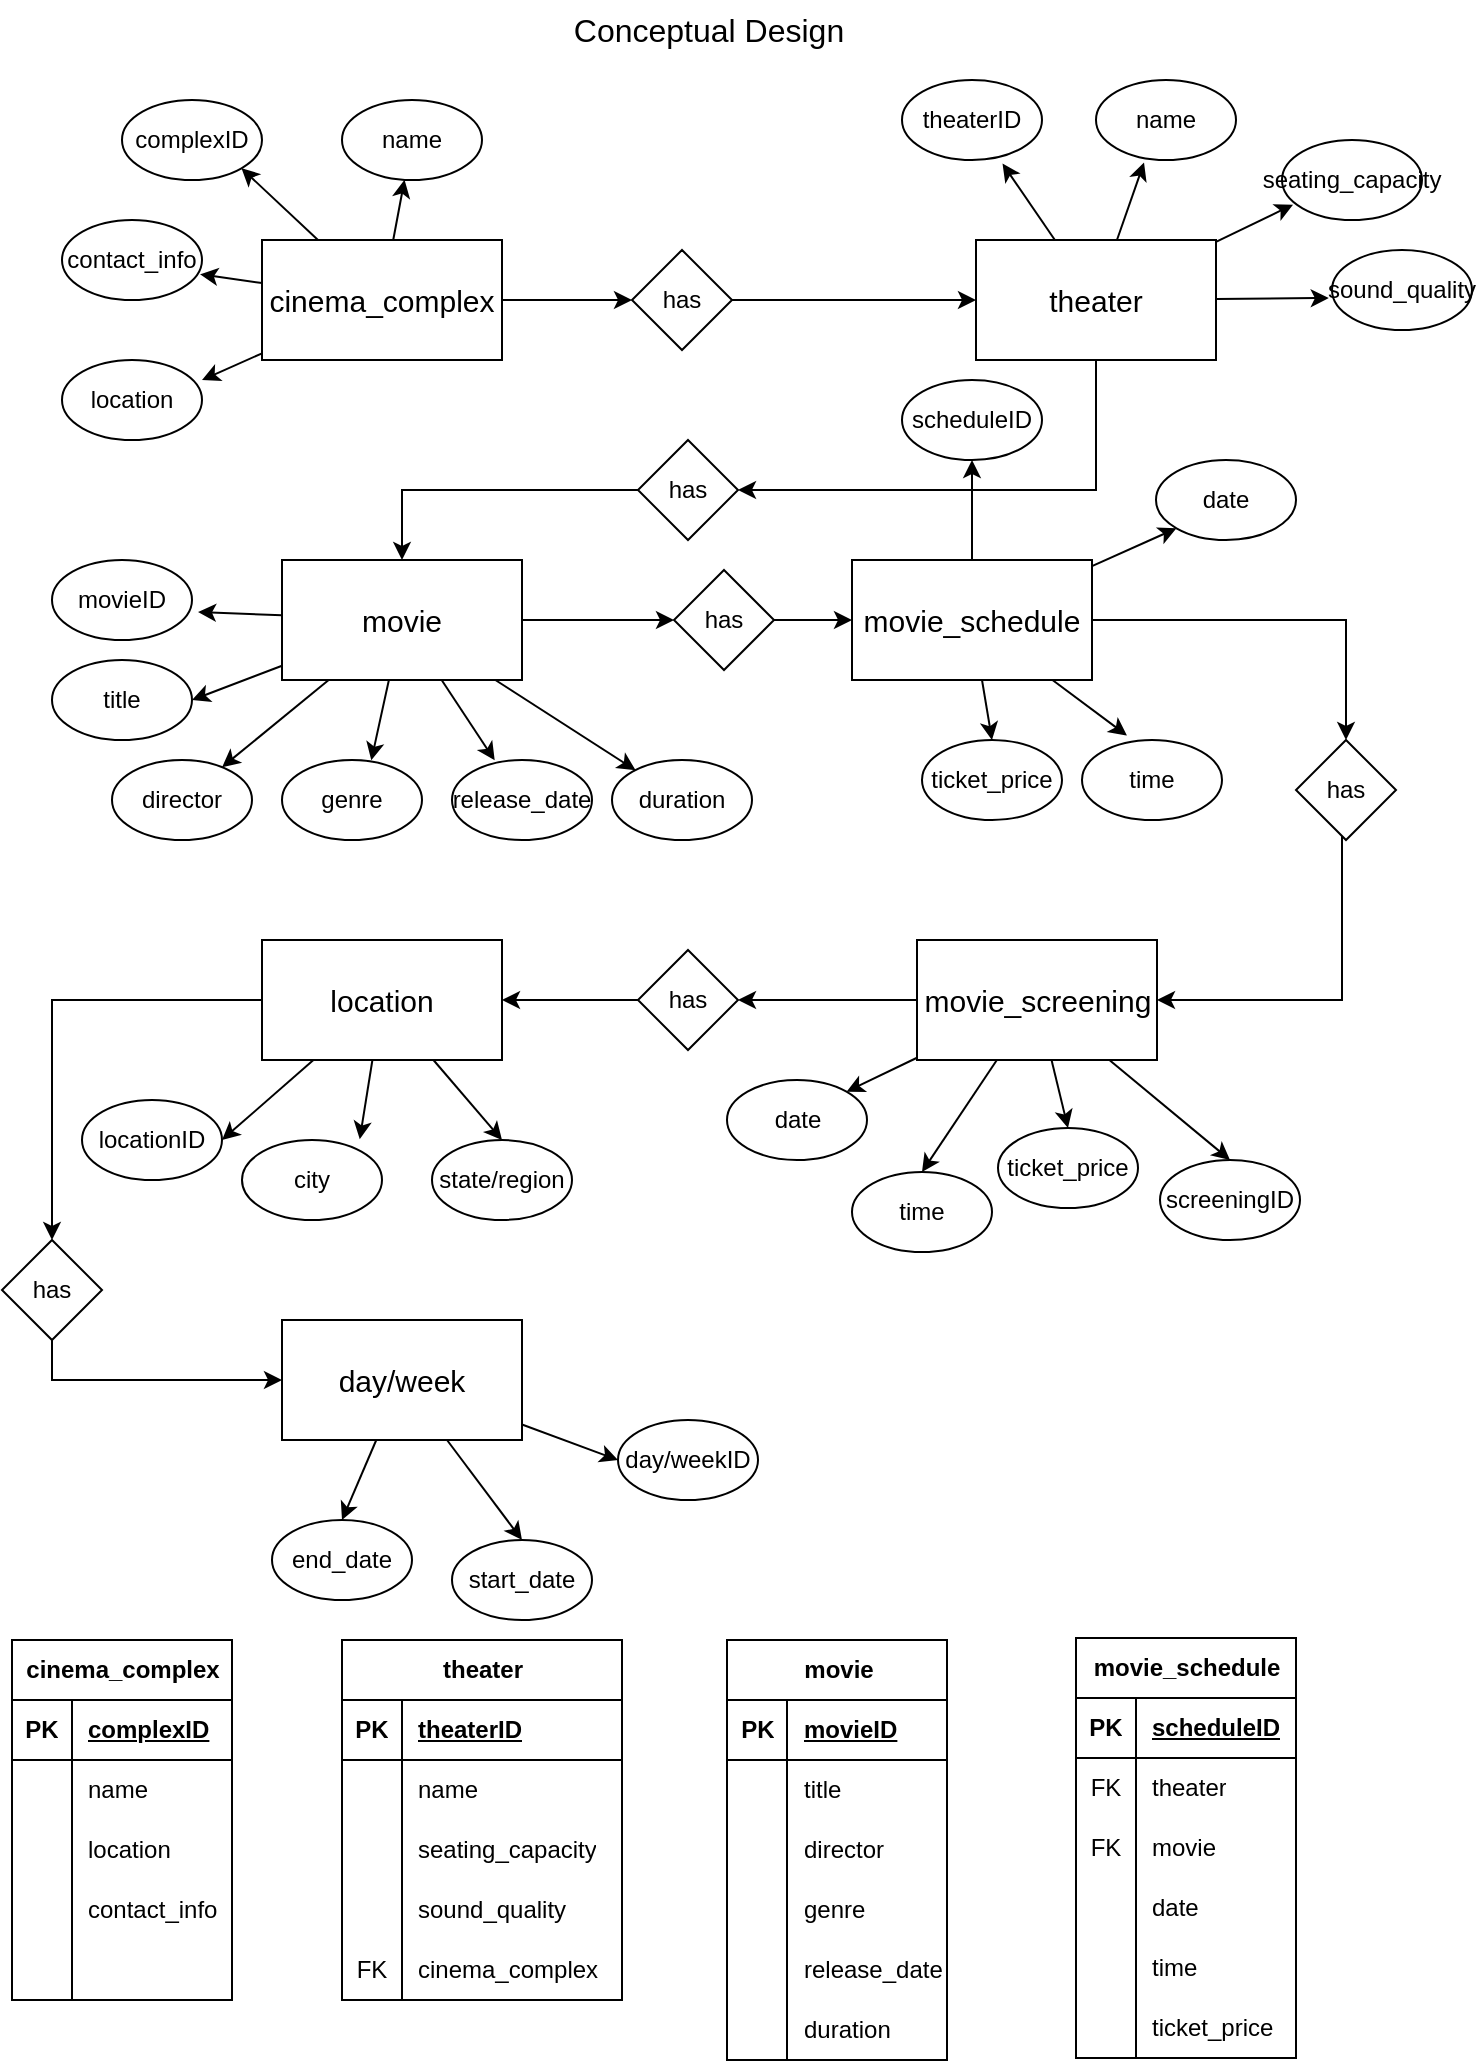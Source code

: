 <mxfile version="22.1.0" type="github">
  <diagram name="Page-1" id="yTEPhxUzbwehHL7zvYJ2">
    <mxGraphModel dx="758" dy="390" grid="1" gridSize="10" guides="1" tooltips="1" connect="1" arrows="1" fold="1" page="1" pageScale="1" pageWidth="850" pageHeight="1100" math="0" shadow="0">
      <root>
        <mxCell id="0" />
        <mxCell id="1" parent="0" />
        <mxCell id="VUJnKEyLZWHz7Zdwzk_A-1" value="Conceptual Design" style="text;html=1;strokeColor=none;fillColor=none;align=center;verticalAlign=middle;whiteSpace=wrap;rounded=0;fontSize=16;" vertex="1" parent="1">
          <mxGeometry x="331" y="70" width="145" height="30" as="geometry" />
        </mxCell>
        <mxCell id="VUJnKEyLZWHz7Zdwzk_A-36" style="rounded=0;orthogonalLoop=1;jettySize=auto;html=1;" edge="1" parent="1" source="VUJnKEyLZWHz7Zdwzk_A-2" target="VUJnKEyLZWHz7Zdwzk_A-7">
          <mxGeometry relative="1" as="geometry" />
        </mxCell>
        <mxCell id="VUJnKEyLZWHz7Zdwzk_A-37" style="rounded=0;orthogonalLoop=1;jettySize=auto;html=1;entryX=1;entryY=1;entryDx=0;entryDy=0;" edge="1" parent="1" source="VUJnKEyLZWHz7Zdwzk_A-2" target="VUJnKEyLZWHz7Zdwzk_A-4">
          <mxGeometry relative="1" as="geometry" />
        </mxCell>
        <mxCell id="VUJnKEyLZWHz7Zdwzk_A-41" style="rounded=0;orthogonalLoop=1;jettySize=auto;html=1;entryX=0;entryY=0.5;entryDx=0;entryDy=0;" edge="1" parent="1" source="VUJnKEyLZWHz7Zdwzk_A-2" target="VUJnKEyLZWHz7Zdwzk_A-40">
          <mxGeometry relative="1" as="geometry" />
        </mxCell>
        <mxCell id="VUJnKEyLZWHz7Zdwzk_A-2" value="&lt;font style=&quot;font-size: 15px;&quot;&gt;cinema_complex&lt;/font&gt;" style="rounded=0;whiteSpace=wrap;html=1;" vertex="1" parent="1">
          <mxGeometry x="180" y="190" width="120" height="60" as="geometry" />
        </mxCell>
        <mxCell id="VUJnKEyLZWHz7Zdwzk_A-51" style="edgeStyle=orthogonalEdgeStyle;rounded=0;orthogonalLoop=1;jettySize=auto;html=1;exitX=0.5;exitY=1;exitDx=0;exitDy=0;entryX=1;entryY=0.5;entryDx=0;entryDy=0;" edge="1" parent="1" source="VUJnKEyLZWHz7Zdwzk_A-3" target="VUJnKEyLZWHz7Zdwzk_A-49">
          <mxGeometry relative="1" as="geometry" />
        </mxCell>
        <mxCell id="VUJnKEyLZWHz7Zdwzk_A-3" value="&lt;span style=&quot;font-size: 15px;&quot;&gt;theater&lt;/span&gt;" style="rounded=0;whiteSpace=wrap;html=1;" vertex="1" parent="1">
          <mxGeometry x="537" y="190" width="120" height="60" as="geometry" />
        </mxCell>
        <mxCell id="VUJnKEyLZWHz7Zdwzk_A-4" value="complexID" style="ellipse;whiteSpace=wrap;html=1;" vertex="1" parent="1">
          <mxGeometry x="110" y="120" width="70" height="40" as="geometry" />
        </mxCell>
        <mxCell id="VUJnKEyLZWHz7Zdwzk_A-5" value="contact_info" style="ellipse;whiteSpace=wrap;html=1;" vertex="1" parent="1">
          <mxGeometry x="80" y="180" width="70" height="40" as="geometry" />
        </mxCell>
        <mxCell id="VUJnKEyLZWHz7Zdwzk_A-6" value="location" style="ellipse;whiteSpace=wrap;html=1;" vertex="1" parent="1">
          <mxGeometry x="80" y="250" width="70" height="40" as="geometry" />
        </mxCell>
        <mxCell id="VUJnKEyLZWHz7Zdwzk_A-7" value="name" style="ellipse;whiteSpace=wrap;html=1;" vertex="1" parent="1">
          <mxGeometry x="220" y="120" width="70" height="40" as="geometry" />
        </mxCell>
        <mxCell id="VUJnKEyLZWHz7Zdwzk_A-8" value="theaterID" style="ellipse;whiteSpace=wrap;html=1;" vertex="1" parent="1">
          <mxGeometry x="500" y="110" width="70" height="40" as="geometry" />
        </mxCell>
        <mxCell id="VUJnKEyLZWHz7Zdwzk_A-9" value="name" style="ellipse;whiteSpace=wrap;html=1;" vertex="1" parent="1">
          <mxGeometry x="597" y="110" width="70" height="40" as="geometry" />
        </mxCell>
        <mxCell id="VUJnKEyLZWHz7Zdwzk_A-10" value="seating_capacity" style="ellipse;whiteSpace=wrap;html=1;" vertex="1" parent="1">
          <mxGeometry x="690" y="140" width="70" height="40" as="geometry" />
        </mxCell>
        <mxCell id="VUJnKEyLZWHz7Zdwzk_A-11" value="sound_quality" style="ellipse;whiteSpace=wrap;html=1;" vertex="1" parent="1">
          <mxGeometry x="715" y="195" width="70" height="40" as="geometry" />
        </mxCell>
        <mxCell id="VUJnKEyLZWHz7Zdwzk_A-54" style="rounded=0;orthogonalLoop=1;jettySize=auto;html=1;entryX=1;entryY=0.5;entryDx=0;entryDy=0;" edge="1" parent="1" source="VUJnKEyLZWHz7Zdwzk_A-12" target="VUJnKEyLZWHz7Zdwzk_A-14">
          <mxGeometry relative="1" as="geometry" />
        </mxCell>
        <mxCell id="VUJnKEyLZWHz7Zdwzk_A-55" style="rounded=0;orthogonalLoop=1;jettySize=auto;html=1;" edge="1" parent="1" source="VUJnKEyLZWHz7Zdwzk_A-12" target="VUJnKEyLZWHz7Zdwzk_A-15">
          <mxGeometry relative="1" as="geometry" />
        </mxCell>
        <mxCell id="VUJnKEyLZWHz7Zdwzk_A-58" style="rounded=0;orthogonalLoop=1;jettySize=auto;html=1;" edge="1" parent="1" source="VUJnKEyLZWHz7Zdwzk_A-12" target="VUJnKEyLZWHz7Zdwzk_A-18">
          <mxGeometry relative="1" as="geometry" />
        </mxCell>
        <mxCell id="VUJnKEyLZWHz7Zdwzk_A-60" style="rounded=0;orthogonalLoop=1;jettySize=auto;html=1;entryX=0;entryY=0.5;entryDx=0;entryDy=0;" edge="1" parent="1" source="VUJnKEyLZWHz7Zdwzk_A-12" target="VUJnKEyLZWHz7Zdwzk_A-59">
          <mxGeometry relative="1" as="geometry" />
        </mxCell>
        <mxCell id="VUJnKEyLZWHz7Zdwzk_A-12" value="&lt;span style=&quot;font-size: 15px;&quot;&gt;movie&lt;/span&gt;" style="rounded=0;whiteSpace=wrap;html=1;" vertex="1" parent="1">
          <mxGeometry x="190" y="350" width="120" height="60" as="geometry" />
        </mxCell>
        <mxCell id="VUJnKEyLZWHz7Zdwzk_A-13" value="movieID" style="ellipse;whiteSpace=wrap;html=1;" vertex="1" parent="1">
          <mxGeometry x="75" y="350" width="70" height="40" as="geometry" />
        </mxCell>
        <mxCell id="VUJnKEyLZWHz7Zdwzk_A-14" value="title" style="ellipse;whiteSpace=wrap;html=1;" vertex="1" parent="1">
          <mxGeometry x="75" y="400" width="70" height="40" as="geometry" />
        </mxCell>
        <mxCell id="VUJnKEyLZWHz7Zdwzk_A-15" value="director" style="ellipse;whiteSpace=wrap;html=1;" vertex="1" parent="1">
          <mxGeometry x="105" y="450" width="70" height="40" as="geometry" />
        </mxCell>
        <mxCell id="VUJnKEyLZWHz7Zdwzk_A-16" value="genre" style="ellipse;whiteSpace=wrap;html=1;" vertex="1" parent="1">
          <mxGeometry x="190" y="450" width="70" height="40" as="geometry" />
        </mxCell>
        <mxCell id="VUJnKEyLZWHz7Zdwzk_A-17" value="release_date" style="ellipse;whiteSpace=wrap;html=1;" vertex="1" parent="1">
          <mxGeometry x="275" y="450" width="70" height="40" as="geometry" />
        </mxCell>
        <mxCell id="VUJnKEyLZWHz7Zdwzk_A-18" value="duration" style="ellipse;whiteSpace=wrap;html=1;" vertex="1" parent="1">
          <mxGeometry x="355" y="450" width="70" height="40" as="geometry" />
        </mxCell>
        <mxCell id="VUJnKEyLZWHz7Zdwzk_A-65" style="rounded=0;orthogonalLoop=1;jettySize=auto;html=1;entryX=0.5;entryY=0;entryDx=0;entryDy=0;" edge="1" parent="1" source="VUJnKEyLZWHz7Zdwzk_A-19" target="VUJnKEyLZWHz7Zdwzk_A-24">
          <mxGeometry relative="1" as="geometry" />
        </mxCell>
        <mxCell id="VUJnKEyLZWHz7Zdwzk_A-67" style="rounded=0;orthogonalLoop=1;jettySize=auto;html=1;entryX=0;entryY=1;entryDx=0;entryDy=0;" edge="1" parent="1" source="VUJnKEyLZWHz7Zdwzk_A-19" target="VUJnKEyLZWHz7Zdwzk_A-21">
          <mxGeometry relative="1" as="geometry" />
        </mxCell>
        <mxCell id="VUJnKEyLZWHz7Zdwzk_A-69" style="edgeStyle=orthogonalEdgeStyle;rounded=0;orthogonalLoop=1;jettySize=auto;html=1;entryX=0.5;entryY=0;entryDx=0;entryDy=0;" edge="1" parent="1" source="VUJnKEyLZWHz7Zdwzk_A-19" target="VUJnKEyLZWHz7Zdwzk_A-68">
          <mxGeometry relative="1" as="geometry" />
        </mxCell>
        <mxCell id="VUJnKEyLZWHz7Zdwzk_A-19" value="&lt;span style=&quot;font-size: 15px;&quot;&gt;movie_schedule&lt;/span&gt;" style="rounded=0;whiteSpace=wrap;html=1;" vertex="1" parent="1">
          <mxGeometry x="475" y="350" width="120" height="60" as="geometry" />
        </mxCell>
        <mxCell id="VUJnKEyLZWHz7Zdwzk_A-20" value="scheduleID" style="ellipse;whiteSpace=wrap;html=1;" vertex="1" parent="1">
          <mxGeometry x="500" y="260" width="70" height="40" as="geometry" />
        </mxCell>
        <mxCell id="VUJnKEyLZWHz7Zdwzk_A-21" value="date" style="ellipse;whiteSpace=wrap;html=1;" vertex="1" parent="1">
          <mxGeometry x="627" y="300" width="70" height="40" as="geometry" />
        </mxCell>
        <mxCell id="VUJnKEyLZWHz7Zdwzk_A-24" value="ticket_price" style="ellipse;whiteSpace=wrap;html=1;" vertex="1" parent="1">
          <mxGeometry x="510" y="440" width="70" height="40" as="geometry" />
        </mxCell>
        <mxCell id="VUJnKEyLZWHz7Zdwzk_A-25" value="time" style="ellipse;whiteSpace=wrap;html=1;" vertex="1" parent="1">
          <mxGeometry x="590" y="440" width="70" height="40" as="geometry" />
        </mxCell>
        <mxCell id="VUJnKEyLZWHz7Zdwzk_A-79" style="rounded=0;orthogonalLoop=1;jettySize=auto;html=1;entryX=1;entryY=0.5;entryDx=0;entryDy=0;" edge="1" parent="1" source="VUJnKEyLZWHz7Zdwzk_A-26" target="VUJnKEyLZWHz7Zdwzk_A-27">
          <mxGeometry relative="1" as="geometry" />
        </mxCell>
        <mxCell id="VUJnKEyLZWHz7Zdwzk_A-81" style="rounded=0;orthogonalLoop=1;jettySize=auto;html=1;entryX=0.5;entryY=0;entryDx=0;entryDy=0;" edge="1" parent="1" source="VUJnKEyLZWHz7Zdwzk_A-26" target="VUJnKEyLZWHz7Zdwzk_A-29">
          <mxGeometry relative="1" as="geometry" />
        </mxCell>
        <mxCell id="VUJnKEyLZWHz7Zdwzk_A-84" style="edgeStyle=orthogonalEdgeStyle;rounded=0;orthogonalLoop=1;jettySize=auto;html=1;entryX=0.5;entryY=0;entryDx=0;entryDy=0;" edge="1" parent="1" source="VUJnKEyLZWHz7Zdwzk_A-26" target="VUJnKEyLZWHz7Zdwzk_A-83">
          <mxGeometry relative="1" as="geometry" />
        </mxCell>
        <mxCell id="VUJnKEyLZWHz7Zdwzk_A-26" value="&lt;span style=&quot;font-size: 15px;&quot;&gt;location&lt;/span&gt;" style="rounded=0;whiteSpace=wrap;html=1;" vertex="1" parent="1">
          <mxGeometry x="180" y="540" width="120" height="60" as="geometry" />
        </mxCell>
        <mxCell id="VUJnKEyLZWHz7Zdwzk_A-27" value="locationID" style="ellipse;whiteSpace=wrap;html=1;" vertex="1" parent="1">
          <mxGeometry x="90" y="620" width="70" height="40" as="geometry" />
        </mxCell>
        <mxCell id="VUJnKEyLZWHz7Zdwzk_A-28" value="city" style="ellipse;whiteSpace=wrap;html=1;" vertex="1" parent="1">
          <mxGeometry x="170" y="640" width="70" height="40" as="geometry" />
        </mxCell>
        <mxCell id="VUJnKEyLZWHz7Zdwzk_A-29" value="state/region" style="ellipse;whiteSpace=wrap;html=1;" vertex="1" parent="1">
          <mxGeometry x="265" y="640" width="70" height="40" as="geometry" />
        </mxCell>
        <mxCell id="VUJnKEyLZWHz7Zdwzk_A-72" style="rounded=0;orthogonalLoop=1;jettySize=auto;html=1;entryX=0.5;entryY=0;entryDx=0;entryDy=0;" edge="1" parent="1" source="VUJnKEyLZWHz7Zdwzk_A-31" target="VUJnKEyLZWHz7Zdwzk_A-32">
          <mxGeometry relative="1" as="geometry" />
        </mxCell>
        <mxCell id="VUJnKEyLZWHz7Zdwzk_A-73" style="rounded=0;orthogonalLoop=1;jettySize=auto;html=1;entryX=0.5;entryY=0;entryDx=0;entryDy=0;" edge="1" parent="1" source="VUJnKEyLZWHz7Zdwzk_A-31" target="VUJnKEyLZWHz7Zdwzk_A-35">
          <mxGeometry relative="1" as="geometry" />
        </mxCell>
        <mxCell id="VUJnKEyLZWHz7Zdwzk_A-74" style="rounded=0;orthogonalLoop=1;jettySize=auto;html=1;entryX=0.5;entryY=0;entryDx=0;entryDy=0;" edge="1" parent="1" source="VUJnKEyLZWHz7Zdwzk_A-31" target="VUJnKEyLZWHz7Zdwzk_A-34">
          <mxGeometry relative="1" as="geometry" />
        </mxCell>
        <mxCell id="VUJnKEyLZWHz7Zdwzk_A-75" style="rounded=0;orthogonalLoop=1;jettySize=auto;html=1;entryX=1;entryY=0;entryDx=0;entryDy=0;" edge="1" parent="1" source="VUJnKEyLZWHz7Zdwzk_A-31" target="VUJnKEyLZWHz7Zdwzk_A-33">
          <mxGeometry relative="1" as="geometry" />
        </mxCell>
        <mxCell id="VUJnKEyLZWHz7Zdwzk_A-77" style="edgeStyle=orthogonalEdgeStyle;rounded=0;orthogonalLoop=1;jettySize=auto;html=1;entryX=1;entryY=0.5;entryDx=0;entryDy=0;" edge="1" parent="1" source="VUJnKEyLZWHz7Zdwzk_A-31" target="VUJnKEyLZWHz7Zdwzk_A-76">
          <mxGeometry relative="1" as="geometry" />
        </mxCell>
        <mxCell id="VUJnKEyLZWHz7Zdwzk_A-31" value="&lt;span style=&quot;font-size: 15px;&quot;&gt;movie_screening&lt;/span&gt;" style="rounded=0;whiteSpace=wrap;html=1;" vertex="1" parent="1">
          <mxGeometry x="507.5" y="540" width="120" height="60" as="geometry" />
        </mxCell>
        <mxCell id="VUJnKEyLZWHz7Zdwzk_A-32" value="screeningID" style="ellipse;whiteSpace=wrap;html=1;" vertex="1" parent="1">
          <mxGeometry x="629" y="650" width="70" height="40" as="geometry" />
        </mxCell>
        <mxCell id="VUJnKEyLZWHz7Zdwzk_A-33" value="date" style="ellipse;whiteSpace=wrap;html=1;" vertex="1" parent="1">
          <mxGeometry x="412.5" y="610" width="70" height="40" as="geometry" />
        </mxCell>
        <mxCell id="VUJnKEyLZWHz7Zdwzk_A-34" value="time" style="ellipse;whiteSpace=wrap;html=1;" vertex="1" parent="1">
          <mxGeometry x="475" y="656" width="70" height="40" as="geometry" />
        </mxCell>
        <mxCell id="VUJnKEyLZWHz7Zdwzk_A-35" value="ticket_price" style="ellipse;whiteSpace=wrap;html=1;" vertex="1" parent="1">
          <mxGeometry x="548" y="634" width="70" height="40" as="geometry" />
        </mxCell>
        <mxCell id="VUJnKEyLZWHz7Zdwzk_A-38" style="rounded=0;orthogonalLoop=1;jettySize=auto;html=1;entryX=0.986;entryY=0.679;entryDx=0;entryDy=0;entryPerimeter=0;" edge="1" parent="1" source="VUJnKEyLZWHz7Zdwzk_A-2" target="VUJnKEyLZWHz7Zdwzk_A-5">
          <mxGeometry relative="1" as="geometry" />
        </mxCell>
        <mxCell id="VUJnKEyLZWHz7Zdwzk_A-39" style="rounded=0;orthogonalLoop=1;jettySize=auto;html=1;entryX=1;entryY=0.25;entryDx=0;entryDy=0;entryPerimeter=0;" edge="1" parent="1" source="VUJnKEyLZWHz7Zdwzk_A-2">
          <mxGeometry relative="1" as="geometry">
            <mxPoint x="150" y="260" as="targetPoint" />
          </mxGeometry>
        </mxCell>
        <mxCell id="VUJnKEyLZWHz7Zdwzk_A-43" style="edgeStyle=orthogonalEdgeStyle;rounded=0;orthogonalLoop=1;jettySize=auto;html=1;entryX=0;entryY=0.5;entryDx=0;entryDy=0;" edge="1" parent="1" source="VUJnKEyLZWHz7Zdwzk_A-40" target="VUJnKEyLZWHz7Zdwzk_A-3">
          <mxGeometry relative="1" as="geometry" />
        </mxCell>
        <mxCell id="VUJnKEyLZWHz7Zdwzk_A-40" value="has" style="rhombus;whiteSpace=wrap;html=1;" vertex="1" parent="1">
          <mxGeometry x="365" y="195" width="50" height="50" as="geometry" />
        </mxCell>
        <mxCell id="VUJnKEyLZWHz7Zdwzk_A-44" style="rounded=0;orthogonalLoop=1;jettySize=auto;html=1;entryX=0.718;entryY=1.045;entryDx=0;entryDy=0;entryPerimeter=0;" edge="1" parent="1" source="VUJnKEyLZWHz7Zdwzk_A-3" target="VUJnKEyLZWHz7Zdwzk_A-8">
          <mxGeometry relative="1" as="geometry" />
        </mxCell>
        <mxCell id="VUJnKEyLZWHz7Zdwzk_A-45" style="rounded=0;orthogonalLoop=1;jettySize=auto;html=1;entryX=0.343;entryY=1.032;entryDx=0;entryDy=0;entryPerimeter=0;" edge="1" parent="1" source="VUJnKEyLZWHz7Zdwzk_A-3" target="VUJnKEyLZWHz7Zdwzk_A-9">
          <mxGeometry relative="1" as="geometry" />
        </mxCell>
        <mxCell id="VUJnKEyLZWHz7Zdwzk_A-46" style="rounded=0;orthogonalLoop=1;jettySize=auto;html=1;entryX=0.079;entryY=0.808;entryDx=0;entryDy=0;entryPerimeter=0;" edge="1" parent="1" source="VUJnKEyLZWHz7Zdwzk_A-3" target="VUJnKEyLZWHz7Zdwzk_A-10">
          <mxGeometry relative="1" as="geometry" />
        </mxCell>
        <mxCell id="VUJnKEyLZWHz7Zdwzk_A-47" style="rounded=0;orthogonalLoop=1;jettySize=auto;html=1;entryX=-0.023;entryY=0.6;entryDx=0;entryDy=0;entryPerimeter=0;" edge="1" parent="1" source="VUJnKEyLZWHz7Zdwzk_A-3" target="VUJnKEyLZWHz7Zdwzk_A-11">
          <mxGeometry relative="1" as="geometry" />
        </mxCell>
        <mxCell id="VUJnKEyLZWHz7Zdwzk_A-52" style="edgeStyle=orthogonalEdgeStyle;rounded=0;orthogonalLoop=1;jettySize=auto;html=1;entryX=0.5;entryY=0;entryDx=0;entryDy=0;" edge="1" parent="1" source="VUJnKEyLZWHz7Zdwzk_A-49" target="VUJnKEyLZWHz7Zdwzk_A-12">
          <mxGeometry relative="1" as="geometry" />
        </mxCell>
        <mxCell id="VUJnKEyLZWHz7Zdwzk_A-49" value="has" style="rhombus;whiteSpace=wrap;html=1;" vertex="1" parent="1">
          <mxGeometry x="368" y="290" width="50" height="50" as="geometry" />
        </mxCell>
        <mxCell id="VUJnKEyLZWHz7Zdwzk_A-53" style="rounded=0;orthogonalLoop=1;jettySize=auto;html=1;entryX=1.043;entryY=0.65;entryDx=0;entryDy=0;entryPerimeter=0;" edge="1" parent="1" source="VUJnKEyLZWHz7Zdwzk_A-12" target="VUJnKEyLZWHz7Zdwzk_A-13">
          <mxGeometry relative="1" as="geometry" />
        </mxCell>
        <mxCell id="VUJnKEyLZWHz7Zdwzk_A-56" style="rounded=0;orthogonalLoop=1;jettySize=auto;html=1;entryX=0.638;entryY=0.004;entryDx=0;entryDy=0;entryPerimeter=0;" edge="1" parent="1" source="VUJnKEyLZWHz7Zdwzk_A-12" target="VUJnKEyLZWHz7Zdwzk_A-16">
          <mxGeometry relative="1" as="geometry" />
        </mxCell>
        <mxCell id="VUJnKEyLZWHz7Zdwzk_A-57" style="rounded=0;orthogonalLoop=1;jettySize=auto;html=1;entryX=0.305;entryY=0.004;entryDx=0;entryDy=0;entryPerimeter=0;" edge="1" parent="1" source="VUJnKEyLZWHz7Zdwzk_A-12" target="VUJnKEyLZWHz7Zdwzk_A-17">
          <mxGeometry relative="1" as="geometry" />
        </mxCell>
        <mxCell id="VUJnKEyLZWHz7Zdwzk_A-61" style="rounded=0;orthogonalLoop=1;jettySize=auto;html=1;entryX=0;entryY=0.5;entryDx=0;entryDy=0;" edge="1" parent="1" source="VUJnKEyLZWHz7Zdwzk_A-59" target="VUJnKEyLZWHz7Zdwzk_A-19">
          <mxGeometry relative="1" as="geometry" />
        </mxCell>
        <mxCell id="VUJnKEyLZWHz7Zdwzk_A-59" value="has" style="rhombus;whiteSpace=wrap;html=1;" vertex="1" parent="1">
          <mxGeometry x="386" y="355" width="50" height="50" as="geometry" />
        </mxCell>
        <mxCell id="VUJnKEyLZWHz7Zdwzk_A-64" style="rounded=0;orthogonalLoop=1;jettySize=auto;html=1;entryX=0.321;entryY=-0.056;entryDx=0;entryDy=0;entryPerimeter=0;" edge="1" parent="1" source="VUJnKEyLZWHz7Zdwzk_A-19" target="VUJnKEyLZWHz7Zdwzk_A-25">
          <mxGeometry relative="1" as="geometry" />
        </mxCell>
        <mxCell id="VUJnKEyLZWHz7Zdwzk_A-66" style="rounded=0;orthogonalLoop=1;jettySize=auto;html=1;entryX=0.5;entryY=1;entryDx=0;entryDy=0;" edge="1" parent="1" source="VUJnKEyLZWHz7Zdwzk_A-19" target="VUJnKEyLZWHz7Zdwzk_A-20">
          <mxGeometry relative="1" as="geometry" />
        </mxCell>
        <mxCell id="VUJnKEyLZWHz7Zdwzk_A-92" style="edgeStyle=orthogonalEdgeStyle;rounded=0;orthogonalLoop=1;jettySize=auto;html=1;entryX=1;entryY=0.5;entryDx=0;entryDy=0;" edge="1" parent="1" source="VUJnKEyLZWHz7Zdwzk_A-68" target="VUJnKEyLZWHz7Zdwzk_A-31">
          <mxGeometry relative="1" as="geometry">
            <Array as="points">
              <mxPoint x="720" y="570" />
            </Array>
          </mxGeometry>
        </mxCell>
        <mxCell id="VUJnKEyLZWHz7Zdwzk_A-68" value="has" style="rhombus;whiteSpace=wrap;html=1;" vertex="1" parent="1">
          <mxGeometry x="697" y="440" width="50" height="50" as="geometry" />
        </mxCell>
        <mxCell id="VUJnKEyLZWHz7Zdwzk_A-78" style="edgeStyle=orthogonalEdgeStyle;rounded=0;orthogonalLoop=1;jettySize=auto;html=1;exitX=0;exitY=0.5;exitDx=0;exitDy=0;entryX=1;entryY=0.5;entryDx=0;entryDy=0;" edge="1" parent="1" source="VUJnKEyLZWHz7Zdwzk_A-76" target="VUJnKEyLZWHz7Zdwzk_A-26">
          <mxGeometry relative="1" as="geometry" />
        </mxCell>
        <mxCell id="VUJnKEyLZWHz7Zdwzk_A-76" value="has" style="rhombus;whiteSpace=wrap;html=1;" vertex="1" parent="1">
          <mxGeometry x="368" y="545" width="50" height="50" as="geometry" />
        </mxCell>
        <mxCell id="VUJnKEyLZWHz7Zdwzk_A-80" style="rounded=0;orthogonalLoop=1;jettySize=auto;html=1;entryX=0.841;entryY=-0.009;entryDx=0;entryDy=0;entryPerimeter=0;" edge="1" parent="1" source="VUJnKEyLZWHz7Zdwzk_A-26" target="VUJnKEyLZWHz7Zdwzk_A-28">
          <mxGeometry relative="1" as="geometry" />
        </mxCell>
        <mxCell id="VUJnKEyLZWHz7Zdwzk_A-89" style="rounded=0;orthogonalLoop=1;jettySize=auto;html=1;entryX=0.5;entryY=0;entryDx=0;entryDy=0;" edge="1" parent="1" source="VUJnKEyLZWHz7Zdwzk_A-82" target="VUJnKEyLZWHz7Zdwzk_A-88">
          <mxGeometry relative="1" as="geometry" />
        </mxCell>
        <mxCell id="VUJnKEyLZWHz7Zdwzk_A-90" style="rounded=0;orthogonalLoop=1;jettySize=auto;html=1;entryX=0.5;entryY=0;entryDx=0;entryDy=0;" edge="1" parent="1" source="VUJnKEyLZWHz7Zdwzk_A-82" target="VUJnKEyLZWHz7Zdwzk_A-87">
          <mxGeometry relative="1" as="geometry" />
        </mxCell>
        <mxCell id="VUJnKEyLZWHz7Zdwzk_A-91" style="rounded=0;orthogonalLoop=1;jettySize=auto;html=1;entryX=0;entryY=0.5;entryDx=0;entryDy=0;" edge="1" parent="1" source="VUJnKEyLZWHz7Zdwzk_A-82" target="VUJnKEyLZWHz7Zdwzk_A-86">
          <mxGeometry relative="1" as="geometry" />
        </mxCell>
        <mxCell id="VUJnKEyLZWHz7Zdwzk_A-82" value="&lt;span style=&quot;font-size: 15px;&quot;&gt;day/week&lt;/span&gt;" style="rounded=0;whiteSpace=wrap;html=1;" vertex="1" parent="1">
          <mxGeometry x="190" y="730" width="120" height="60" as="geometry" />
        </mxCell>
        <mxCell id="VUJnKEyLZWHz7Zdwzk_A-85" style="edgeStyle=orthogonalEdgeStyle;rounded=0;orthogonalLoop=1;jettySize=auto;html=1;exitX=0.5;exitY=1;exitDx=0;exitDy=0;entryX=0;entryY=0.5;entryDx=0;entryDy=0;" edge="1" parent="1" source="VUJnKEyLZWHz7Zdwzk_A-83" target="VUJnKEyLZWHz7Zdwzk_A-82">
          <mxGeometry relative="1" as="geometry" />
        </mxCell>
        <mxCell id="VUJnKEyLZWHz7Zdwzk_A-83" value="has" style="rhombus;whiteSpace=wrap;html=1;" vertex="1" parent="1">
          <mxGeometry x="50" y="690" width="50" height="50" as="geometry" />
        </mxCell>
        <mxCell id="VUJnKEyLZWHz7Zdwzk_A-86" value="day/weekID" style="ellipse;whiteSpace=wrap;html=1;" vertex="1" parent="1">
          <mxGeometry x="358" y="780" width="70" height="40" as="geometry" />
        </mxCell>
        <mxCell id="VUJnKEyLZWHz7Zdwzk_A-87" value="start_date" style="ellipse;whiteSpace=wrap;html=1;" vertex="1" parent="1">
          <mxGeometry x="275" y="840" width="70" height="40" as="geometry" />
        </mxCell>
        <mxCell id="VUJnKEyLZWHz7Zdwzk_A-88" value="end_date" style="ellipse;whiteSpace=wrap;html=1;" vertex="1" parent="1">
          <mxGeometry x="185" y="830" width="70" height="40" as="geometry" />
        </mxCell>
        <mxCell id="VUJnKEyLZWHz7Zdwzk_A-120" value="cinema_complex" style="shape=table;startSize=30;container=1;collapsible=1;childLayout=tableLayout;fixedRows=1;rowLines=0;fontStyle=1;align=center;resizeLast=1;html=1;" vertex="1" parent="1">
          <mxGeometry x="55" y="890" width="110" height="180" as="geometry" />
        </mxCell>
        <mxCell id="VUJnKEyLZWHz7Zdwzk_A-121" value="" style="shape=tableRow;horizontal=0;startSize=0;swimlaneHead=0;swimlaneBody=0;fillColor=none;collapsible=0;dropTarget=0;points=[[0,0.5],[1,0.5]];portConstraint=eastwest;top=0;left=0;right=0;bottom=1;" vertex="1" parent="VUJnKEyLZWHz7Zdwzk_A-120">
          <mxGeometry y="30" width="110" height="30" as="geometry" />
        </mxCell>
        <mxCell id="VUJnKEyLZWHz7Zdwzk_A-122" value="PK" style="shape=partialRectangle;connectable=0;fillColor=none;top=0;left=0;bottom=0;right=0;fontStyle=1;overflow=hidden;whiteSpace=wrap;html=1;" vertex="1" parent="VUJnKEyLZWHz7Zdwzk_A-121">
          <mxGeometry width="30" height="30" as="geometry">
            <mxRectangle width="30" height="30" as="alternateBounds" />
          </mxGeometry>
        </mxCell>
        <mxCell id="VUJnKEyLZWHz7Zdwzk_A-123" value="complexID" style="shape=partialRectangle;connectable=0;fillColor=none;top=0;left=0;bottom=0;right=0;align=left;spacingLeft=6;fontStyle=5;overflow=hidden;whiteSpace=wrap;html=1;" vertex="1" parent="VUJnKEyLZWHz7Zdwzk_A-121">
          <mxGeometry x="30" width="80" height="30" as="geometry">
            <mxRectangle width="80" height="30" as="alternateBounds" />
          </mxGeometry>
        </mxCell>
        <mxCell id="VUJnKEyLZWHz7Zdwzk_A-124" value="" style="shape=tableRow;horizontal=0;startSize=0;swimlaneHead=0;swimlaneBody=0;fillColor=none;collapsible=0;dropTarget=0;points=[[0,0.5],[1,0.5]];portConstraint=eastwest;top=0;left=0;right=0;bottom=0;" vertex="1" parent="VUJnKEyLZWHz7Zdwzk_A-120">
          <mxGeometry y="60" width="110" height="30" as="geometry" />
        </mxCell>
        <mxCell id="VUJnKEyLZWHz7Zdwzk_A-125" value="" style="shape=partialRectangle;connectable=0;fillColor=none;top=0;left=0;bottom=0;right=0;editable=1;overflow=hidden;whiteSpace=wrap;html=1;" vertex="1" parent="VUJnKEyLZWHz7Zdwzk_A-124">
          <mxGeometry width="30" height="30" as="geometry">
            <mxRectangle width="30" height="30" as="alternateBounds" />
          </mxGeometry>
        </mxCell>
        <mxCell id="VUJnKEyLZWHz7Zdwzk_A-126" value="name" style="shape=partialRectangle;connectable=0;fillColor=none;top=0;left=0;bottom=0;right=0;align=left;spacingLeft=6;overflow=hidden;whiteSpace=wrap;html=1;" vertex="1" parent="VUJnKEyLZWHz7Zdwzk_A-124">
          <mxGeometry x="30" width="80" height="30" as="geometry">
            <mxRectangle width="80" height="30" as="alternateBounds" />
          </mxGeometry>
        </mxCell>
        <mxCell id="VUJnKEyLZWHz7Zdwzk_A-127" value="" style="shape=tableRow;horizontal=0;startSize=0;swimlaneHead=0;swimlaneBody=0;fillColor=none;collapsible=0;dropTarget=0;points=[[0,0.5],[1,0.5]];portConstraint=eastwest;top=0;left=0;right=0;bottom=0;" vertex="1" parent="VUJnKEyLZWHz7Zdwzk_A-120">
          <mxGeometry y="90" width="110" height="30" as="geometry" />
        </mxCell>
        <mxCell id="VUJnKEyLZWHz7Zdwzk_A-128" value="" style="shape=partialRectangle;connectable=0;fillColor=none;top=0;left=0;bottom=0;right=0;editable=1;overflow=hidden;whiteSpace=wrap;html=1;" vertex="1" parent="VUJnKEyLZWHz7Zdwzk_A-127">
          <mxGeometry width="30" height="30" as="geometry">
            <mxRectangle width="30" height="30" as="alternateBounds" />
          </mxGeometry>
        </mxCell>
        <mxCell id="VUJnKEyLZWHz7Zdwzk_A-129" value="location" style="shape=partialRectangle;connectable=0;fillColor=none;top=0;left=0;bottom=0;right=0;align=left;spacingLeft=6;overflow=hidden;whiteSpace=wrap;html=1;" vertex="1" parent="VUJnKEyLZWHz7Zdwzk_A-127">
          <mxGeometry x="30" width="80" height="30" as="geometry">
            <mxRectangle width="80" height="30" as="alternateBounds" />
          </mxGeometry>
        </mxCell>
        <mxCell id="VUJnKEyLZWHz7Zdwzk_A-130" value="" style="shape=tableRow;horizontal=0;startSize=0;swimlaneHead=0;swimlaneBody=0;fillColor=none;collapsible=0;dropTarget=0;points=[[0,0.5],[1,0.5]];portConstraint=eastwest;top=0;left=0;right=0;bottom=0;" vertex="1" parent="VUJnKEyLZWHz7Zdwzk_A-120">
          <mxGeometry y="120" width="110" height="30" as="geometry" />
        </mxCell>
        <mxCell id="VUJnKEyLZWHz7Zdwzk_A-131" value="" style="shape=partialRectangle;connectable=0;fillColor=none;top=0;left=0;bottom=0;right=0;editable=1;overflow=hidden;whiteSpace=wrap;html=1;" vertex="1" parent="VUJnKEyLZWHz7Zdwzk_A-130">
          <mxGeometry width="30" height="30" as="geometry">
            <mxRectangle width="30" height="30" as="alternateBounds" />
          </mxGeometry>
        </mxCell>
        <mxCell id="VUJnKEyLZWHz7Zdwzk_A-132" value="contact_info" style="shape=partialRectangle;connectable=0;fillColor=none;top=0;left=0;bottom=0;right=0;align=left;spacingLeft=6;overflow=hidden;whiteSpace=wrap;html=1;" vertex="1" parent="VUJnKEyLZWHz7Zdwzk_A-130">
          <mxGeometry x="30" width="80" height="30" as="geometry">
            <mxRectangle width="80" height="30" as="alternateBounds" />
          </mxGeometry>
        </mxCell>
        <mxCell id="VUJnKEyLZWHz7Zdwzk_A-133" value="" style="shape=tableRow;horizontal=0;startSize=0;swimlaneHead=0;swimlaneBody=0;fillColor=none;collapsible=0;dropTarget=0;points=[[0,0.5],[1,0.5]];portConstraint=eastwest;top=0;left=0;right=0;bottom=0;" vertex="1" parent="VUJnKEyLZWHz7Zdwzk_A-120">
          <mxGeometry y="150" width="110" height="30" as="geometry" />
        </mxCell>
        <mxCell id="VUJnKEyLZWHz7Zdwzk_A-134" value="" style="shape=partialRectangle;connectable=0;fillColor=none;top=0;left=0;bottom=0;right=0;editable=1;overflow=hidden;whiteSpace=wrap;html=1;" vertex="1" parent="VUJnKEyLZWHz7Zdwzk_A-133">
          <mxGeometry width="30" height="30" as="geometry">
            <mxRectangle width="30" height="30" as="alternateBounds" />
          </mxGeometry>
        </mxCell>
        <mxCell id="VUJnKEyLZWHz7Zdwzk_A-135" value="" style="shape=partialRectangle;connectable=0;fillColor=none;top=0;left=0;bottom=0;right=0;align=left;spacingLeft=6;overflow=hidden;whiteSpace=wrap;html=1;" vertex="1" parent="VUJnKEyLZWHz7Zdwzk_A-133">
          <mxGeometry x="30" width="80" height="30" as="geometry">
            <mxRectangle width="80" height="30" as="alternateBounds" />
          </mxGeometry>
        </mxCell>
        <mxCell id="VUJnKEyLZWHz7Zdwzk_A-136" value="theater" style="shape=table;startSize=30;container=1;collapsible=1;childLayout=tableLayout;fixedRows=1;rowLines=0;fontStyle=1;align=center;resizeLast=1;html=1;" vertex="1" parent="1">
          <mxGeometry x="220" y="890" width="140.0" height="180" as="geometry" />
        </mxCell>
        <mxCell id="VUJnKEyLZWHz7Zdwzk_A-137" value="" style="shape=tableRow;horizontal=0;startSize=0;swimlaneHead=0;swimlaneBody=0;fillColor=none;collapsible=0;dropTarget=0;points=[[0,0.5],[1,0.5]];portConstraint=eastwest;top=0;left=0;right=0;bottom=1;" vertex="1" parent="VUJnKEyLZWHz7Zdwzk_A-136">
          <mxGeometry y="30" width="140.0" height="30" as="geometry" />
        </mxCell>
        <mxCell id="VUJnKEyLZWHz7Zdwzk_A-138" value="PK" style="shape=partialRectangle;connectable=0;fillColor=none;top=0;left=0;bottom=0;right=0;fontStyle=1;overflow=hidden;whiteSpace=wrap;html=1;" vertex="1" parent="VUJnKEyLZWHz7Zdwzk_A-137">
          <mxGeometry width="30" height="30" as="geometry">
            <mxRectangle width="30" height="30" as="alternateBounds" />
          </mxGeometry>
        </mxCell>
        <mxCell id="VUJnKEyLZWHz7Zdwzk_A-139" value="theaterID" style="shape=partialRectangle;connectable=0;fillColor=none;top=0;left=0;bottom=0;right=0;align=left;spacingLeft=6;fontStyle=5;overflow=hidden;whiteSpace=wrap;html=1;" vertex="1" parent="VUJnKEyLZWHz7Zdwzk_A-137">
          <mxGeometry x="30" width="110.0" height="30" as="geometry">
            <mxRectangle width="110.0" height="30" as="alternateBounds" />
          </mxGeometry>
        </mxCell>
        <mxCell id="VUJnKEyLZWHz7Zdwzk_A-140" value="" style="shape=tableRow;horizontal=0;startSize=0;swimlaneHead=0;swimlaneBody=0;fillColor=none;collapsible=0;dropTarget=0;points=[[0,0.5],[1,0.5]];portConstraint=eastwest;top=0;left=0;right=0;bottom=0;" vertex="1" parent="VUJnKEyLZWHz7Zdwzk_A-136">
          <mxGeometry y="60" width="140.0" height="30" as="geometry" />
        </mxCell>
        <mxCell id="VUJnKEyLZWHz7Zdwzk_A-141" value="" style="shape=partialRectangle;connectable=0;fillColor=none;top=0;left=0;bottom=0;right=0;editable=1;overflow=hidden;whiteSpace=wrap;html=1;" vertex="1" parent="VUJnKEyLZWHz7Zdwzk_A-140">
          <mxGeometry width="30" height="30" as="geometry">
            <mxRectangle width="30" height="30" as="alternateBounds" />
          </mxGeometry>
        </mxCell>
        <mxCell id="VUJnKEyLZWHz7Zdwzk_A-142" value="name" style="shape=partialRectangle;connectable=0;fillColor=none;top=0;left=0;bottom=0;right=0;align=left;spacingLeft=6;overflow=hidden;whiteSpace=wrap;html=1;" vertex="1" parent="VUJnKEyLZWHz7Zdwzk_A-140">
          <mxGeometry x="30" width="110.0" height="30" as="geometry">
            <mxRectangle width="110.0" height="30" as="alternateBounds" />
          </mxGeometry>
        </mxCell>
        <mxCell id="VUJnKEyLZWHz7Zdwzk_A-143" value="" style="shape=tableRow;horizontal=0;startSize=0;swimlaneHead=0;swimlaneBody=0;fillColor=none;collapsible=0;dropTarget=0;points=[[0,0.5],[1,0.5]];portConstraint=eastwest;top=0;left=0;right=0;bottom=0;" vertex="1" parent="VUJnKEyLZWHz7Zdwzk_A-136">
          <mxGeometry y="90" width="140.0" height="30" as="geometry" />
        </mxCell>
        <mxCell id="VUJnKEyLZWHz7Zdwzk_A-144" value="" style="shape=partialRectangle;connectable=0;fillColor=none;top=0;left=0;bottom=0;right=0;editable=1;overflow=hidden;whiteSpace=wrap;html=1;" vertex="1" parent="VUJnKEyLZWHz7Zdwzk_A-143">
          <mxGeometry width="30" height="30" as="geometry">
            <mxRectangle width="30" height="30" as="alternateBounds" />
          </mxGeometry>
        </mxCell>
        <mxCell id="VUJnKEyLZWHz7Zdwzk_A-145" value="seating_capacity" style="shape=partialRectangle;connectable=0;fillColor=none;top=0;left=0;bottom=0;right=0;align=left;spacingLeft=6;overflow=hidden;whiteSpace=wrap;html=1;" vertex="1" parent="VUJnKEyLZWHz7Zdwzk_A-143">
          <mxGeometry x="30" width="110.0" height="30" as="geometry">
            <mxRectangle width="110.0" height="30" as="alternateBounds" />
          </mxGeometry>
        </mxCell>
        <mxCell id="VUJnKEyLZWHz7Zdwzk_A-146" value="" style="shape=tableRow;horizontal=0;startSize=0;swimlaneHead=0;swimlaneBody=0;fillColor=none;collapsible=0;dropTarget=0;points=[[0,0.5],[1,0.5]];portConstraint=eastwest;top=0;left=0;right=0;bottom=0;" vertex="1" parent="VUJnKEyLZWHz7Zdwzk_A-136">
          <mxGeometry y="120" width="140.0" height="30" as="geometry" />
        </mxCell>
        <mxCell id="VUJnKEyLZWHz7Zdwzk_A-147" value="" style="shape=partialRectangle;connectable=0;fillColor=none;top=0;left=0;bottom=0;right=0;editable=1;overflow=hidden;whiteSpace=wrap;html=1;" vertex="1" parent="VUJnKEyLZWHz7Zdwzk_A-146">
          <mxGeometry width="30" height="30" as="geometry">
            <mxRectangle width="30" height="30" as="alternateBounds" />
          </mxGeometry>
        </mxCell>
        <mxCell id="VUJnKEyLZWHz7Zdwzk_A-148" value="sound_quality" style="shape=partialRectangle;connectable=0;fillColor=none;top=0;left=0;bottom=0;right=0;align=left;spacingLeft=6;overflow=hidden;whiteSpace=wrap;html=1;" vertex="1" parent="VUJnKEyLZWHz7Zdwzk_A-146">
          <mxGeometry x="30" width="110.0" height="30" as="geometry">
            <mxRectangle width="110.0" height="30" as="alternateBounds" />
          </mxGeometry>
        </mxCell>
        <mxCell id="VUJnKEyLZWHz7Zdwzk_A-149" value="" style="shape=tableRow;horizontal=0;startSize=0;swimlaneHead=0;swimlaneBody=0;fillColor=none;collapsible=0;dropTarget=0;points=[[0,0.5],[1,0.5]];portConstraint=eastwest;top=0;left=0;right=0;bottom=0;" vertex="1" parent="VUJnKEyLZWHz7Zdwzk_A-136">
          <mxGeometry y="150" width="140.0" height="30" as="geometry" />
        </mxCell>
        <mxCell id="VUJnKEyLZWHz7Zdwzk_A-150" value="FK" style="shape=partialRectangle;connectable=0;fillColor=none;top=0;left=0;bottom=0;right=0;editable=1;overflow=hidden;whiteSpace=wrap;html=1;" vertex="1" parent="VUJnKEyLZWHz7Zdwzk_A-149">
          <mxGeometry width="30" height="30" as="geometry">
            <mxRectangle width="30" height="30" as="alternateBounds" />
          </mxGeometry>
        </mxCell>
        <mxCell id="VUJnKEyLZWHz7Zdwzk_A-151" value="cinema_complex" style="shape=partialRectangle;connectable=0;fillColor=none;top=0;left=0;bottom=0;right=0;align=left;spacingLeft=6;overflow=hidden;whiteSpace=wrap;html=1;" vertex="1" parent="VUJnKEyLZWHz7Zdwzk_A-149">
          <mxGeometry x="30" width="110.0" height="30" as="geometry">
            <mxRectangle width="110.0" height="30" as="alternateBounds" />
          </mxGeometry>
        </mxCell>
        <mxCell id="VUJnKEyLZWHz7Zdwzk_A-152" value="movie" style="shape=table;startSize=30;container=1;collapsible=1;childLayout=tableLayout;fixedRows=1;rowLines=0;fontStyle=1;align=center;resizeLast=1;html=1;" vertex="1" parent="1">
          <mxGeometry x="412.5" y="890" width="110" height="210" as="geometry" />
        </mxCell>
        <mxCell id="VUJnKEyLZWHz7Zdwzk_A-153" value="" style="shape=tableRow;horizontal=0;startSize=0;swimlaneHead=0;swimlaneBody=0;fillColor=none;collapsible=0;dropTarget=0;points=[[0,0.5],[1,0.5]];portConstraint=eastwest;top=0;left=0;right=0;bottom=1;" vertex="1" parent="VUJnKEyLZWHz7Zdwzk_A-152">
          <mxGeometry y="30" width="110" height="30" as="geometry" />
        </mxCell>
        <mxCell id="VUJnKEyLZWHz7Zdwzk_A-154" value="PK" style="shape=partialRectangle;connectable=0;fillColor=none;top=0;left=0;bottom=0;right=0;fontStyle=1;overflow=hidden;whiteSpace=wrap;html=1;" vertex="1" parent="VUJnKEyLZWHz7Zdwzk_A-153">
          <mxGeometry width="30" height="30" as="geometry">
            <mxRectangle width="30" height="30" as="alternateBounds" />
          </mxGeometry>
        </mxCell>
        <mxCell id="VUJnKEyLZWHz7Zdwzk_A-155" value="movieID" style="shape=partialRectangle;connectable=0;fillColor=none;top=0;left=0;bottom=0;right=0;align=left;spacingLeft=6;fontStyle=5;overflow=hidden;whiteSpace=wrap;html=1;" vertex="1" parent="VUJnKEyLZWHz7Zdwzk_A-153">
          <mxGeometry x="30" width="80" height="30" as="geometry">
            <mxRectangle width="80" height="30" as="alternateBounds" />
          </mxGeometry>
        </mxCell>
        <mxCell id="VUJnKEyLZWHz7Zdwzk_A-156" value="" style="shape=tableRow;horizontal=0;startSize=0;swimlaneHead=0;swimlaneBody=0;fillColor=none;collapsible=0;dropTarget=0;points=[[0,0.5],[1,0.5]];portConstraint=eastwest;top=0;left=0;right=0;bottom=0;" vertex="1" parent="VUJnKEyLZWHz7Zdwzk_A-152">
          <mxGeometry y="60" width="110" height="30" as="geometry" />
        </mxCell>
        <mxCell id="VUJnKEyLZWHz7Zdwzk_A-157" value="" style="shape=partialRectangle;connectable=0;fillColor=none;top=0;left=0;bottom=0;right=0;editable=1;overflow=hidden;whiteSpace=wrap;html=1;" vertex="1" parent="VUJnKEyLZWHz7Zdwzk_A-156">
          <mxGeometry width="30" height="30" as="geometry">
            <mxRectangle width="30" height="30" as="alternateBounds" />
          </mxGeometry>
        </mxCell>
        <mxCell id="VUJnKEyLZWHz7Zdwzk_A-158" value="title" style="shape=partialRectangle;connectable=0;fillColor=none;top=0;left=0;bottom=0;right=0;align=left;spacingLeft=6;overflow=hidden;whiteSpace=wrap;html=1;" vertex="1" parent="VUJnKEyLZWHz7Zdwzk_A-156">
          <mxGeometry x="30" width="80" height="30" as="geometry">
            <mxRectangle width="80" height="30" as="alternateBounds" />
          </mxGeometry>
        </mxCell>
        <mxCell id="VUJnKEyLZWHz7Zdwzk_A-159" value="" style="shape=tableRow;horizontal=0;startSize=0;swimlaneHead=0;swimlaneBody=0;fillColor=none;collapsible=0;dropTarget=0;points=[[0,0.5],[1,0.5]];portConstraint=eastwest;top=0;left=0;right=0;bottom=0;" vertex="1" parent="VUJnKEyLZWHz7Zdwzk_A-152">
          <mxGeometry y="90" width="110" height="30" as="geometry" />
        </mxCell>
        <mxCell id="VUJnKEyLZWHz7Zdwzk_A-160" value="" style="shape=partialRectangle;connectable=0;fillColor=none;top=0;left=0;bottom=0;right=0;editable=1;overflow=hidden;whiteSpace=wrap;html=1;" vertex="1" parent="VUJnKEyLZWHz7Zdwzk_A-159">
          <mxGeometry width="30" height="30" as="geometry">
            <mxRectangle width="30" height="30" as="alternateBounds" />
          </mxGeometry>
        </mxCell>
        <mxCell id="VUJnKEyLZWHz7Zdwzk_A-161" value="director" style="shape=partialRectangle;connectable=0;fillColor=none;top=0;left=0;bottom=0;right=0;align=left;spacingLeft=6;overflow=hidden;whiteSpace=wrap;html=1;" vertex="1" parent="VUJnKEyLZWHz7Zdwzk_A-159">
          <mxGeometry x="30" width="80" height="30" as="geometry">
            <mxRectangle width="80" height="30" as="alternateBounds" />
          </mxGeometry>
        </mxCell>
        <mxCell id="VUJnKEyLZWHz7Zdwzk_A-162" value="" style="shape=tableRow;horizontal=0;startSize=0;swimlaneHead=0;swimlaneBody=0;fillColor=none;collapsible=0;dropTarget=0;points=[[0,0.5],[1,0.5]];portConstraint=eastwest;top=0;left=0;right=0;bottom=0;" vertex="1" parent="VUJnKEyLZWHz7Zdwzk_A-152">
          <mxGeometry y="120" width="110" height="30" as="geometry" />
        </mxCell>
        <mxCell id="VUJnKEyLZWHz7Zdwzk_A-163" value="" style="shape=partialRectangle;connectable=0;fillColor=none;top=0;left=0;bottom=0;right=0;editable=1;overflow=hidden;whiteSpace=wrap;html=1;" vertex="1" parent="VUJnKEyLZWHz7Zdwzk_A-162">
          <mxGeometry width="30" height="30" as="geometry">
            <mxRectangle width="30" height="30" as="alternateBounds" />
          </mxGeometry>
        </mxCell>
        <mxCell id="VUJnKEyLZWHz7Zdwzk_A-164" value="genre" style="shape=partialRectangle;connectable=0;fillColor=none;top=0;left=0;bottom=0;right=0;align=left;spacingLeft=6;overflow=hidden;whiteSpace=wrap;html=1;" vertex="1" parent="VUJnKEyLZWHz7Zdwzk_A-162">
          <mxGeometry x="30" width="80" height="30" as="geometry">
            <mxRectangle width="80" height="30" as="alternateBounds" />
          </mxGeometry>
        </mxCell>
        <mxCell id="VUJnKEyLZWHz7Zdwzk_A-165" value="" style="shape=tableRow;horizontal=0;startSize=0;swimlaneHead=0;swimlaneBody=0;fillColor=none;collapsible=0;dropTarget=0;points=[[0,0.5],[1,0.5]];portConstraint=eastwest;top=0;left=0;right=0;bottom=0;" vertex="1" parent="VUJnKEyLZWHz7Zdwzk_A-152">
          <mxGeometry y="150" width="110" height="30" as="geometry" />
        </mxCell>
        <mxCell id="VUJnKEyLZWHz7Zdwzk_A-166" value="" style="shape=partialRectangle;connectable=0;fillColor=none;top=0;left=0;bottom=0;right=0;editable=1;overflow=hidden;whiteSpace=wrap;html=1;" vertex="1" parent="VUJnKEyLZWHz7Zdwzk_A-165">
          <mxGeometry width="30" height="30" as="geometry">
            <mxRectangle width="30" height="30" as="alternateBounds" />
          </mxGeometry>
        </mxCell>
        <mxCell id="VUJnKEyLZWHz7Zdwzk_A-167" value="release_date" style="shape=partialRectangle;connectable=0;fillColor=none;top=0;left=0;bottom=0;right=0;align=left;spacingLeft=6;overflow=hidden;whiteSpace=wrap;html=1;" vertex="1" parent="VUJnKEyLZWHz7Zdwzk_A-165">
          <mxGeometry x="30" width="80" height="30" as="geometry">
            <mxRectangle width="80" height="30" as="alternateBounds" />
          </mxGeometry>
        </mxCell>
        <mxCell id="VUJnKEyLZWHz7Zdwzk_A-168" value="" style="shape=tableRow;horizontal=0;startSize=0;swimlaneHead=0;swimlaneBody=0;fillColor=none;collapsible=0;dropTarget=0;points=[[0,0.5],[1,0.5]];portConstraint=eastwest;top=0;left=0;right=0;bottom=0;" vertex="1" parent="VUJnKEyLZWHz7Zdwzk_A-152">
          <mxGeometry y="180" width="110" height="30" as="geometry" />
        </mxCell>
        <mxCell id="VUJnKEyLZWHz7Zdwzk_A-169" value="" style="shape=partialRectangle;connectable=0;fillColor=none;top=0;left=0;bottom=0;right=0;editable=1;overflow=hidden;whiteSpace=wrap;html=1;" vertex="1" parent="VUJnKEyLZWHz7Zdwzk_A-168">
          <mxGeometry width="30" height="30" as="geometry">
            <mxRectangle width="30" height="30" as="alternateBounds" />
          </mxGeometry>
        </mxCell>
        <mxCell id="VUJnKEyLZWHz7Zdwzk_A-170" value="duration" style="shape=partialRectangle;connectable=0;fillColor=none;top=0;left=0;bottom=0;right=0;align=left;spacingLeft=6;overflow=hidden;whiteSpace=wrap;html=1;" vertex="1" parent="VUJnKEyLZWHz7Zdwzk_A-168">
          <mxGeometry x="30" width="80" height="30" as="geometry">
            <mxRectangle width="80" height="30" as="alternateBounds" />
          </mxGeometry>
        </mxCell>
        <mxCell id="VUJnKEyLZWHz7Zdwzk_A-171" value="movie_schedule" style="shape=table;startSize=30;container=1;collapsible=1;childLayout=tableLayout;fixedRows=1;rowLines=0;fontStyle=1;align=center;resizeLast=1;html=1;" vertex="1" parent="1">
          <mxGeometry x="587" y="889" width="110" height="210" as="geometry" />
        </mxCell>
        <mxCell id="VUJnKEyLZWHz7Zdwzk_A-172" value="" style="shape=tableRow;horizontal=0;startSize=0;swimlaneHead=0;swimlaneBody=0;fillColor=none;collapsible=0;dropTarget=0;points=[[0,0.5],[1,0.5]];portConstraint=eastwest;top=0;left=0;right=0;bottom=1;" vertex="1" parent="VUJnKEyLZWHz7Zdwzk_A-171">
          <mxGeometry y="30" width="110" height="30" as="geometry" />
        </mxCell>
        <mxCell id="VUJnKEyLZWHz7Zdwzk_A-173" value="PK" style="shape=partialRectangle;connectable=0;fillColor=none;top=0;left=0;bottom=0;right=0;fontStyle=1;overflow=hidden;whiteSpace=wrap;html=1;" vertex="1" parent="VUJnKEyLZWHz7Zdwzk_A-172">
          <mxGeometry width="30" height="30" as="geometry">
            <mxRectangle width="30" height="30" as="alternateBounds" />
          </mxGeometry>
        </mxCell>
        <mxCell id="VUJnKEyLZWHz7Zdwzk_A-174" value="scheduleID" style="shape=partialRectangle;connectable=0;fillColor=none;top=0;left=0;bottom=0;right=0;align=left;spacingLeft=6;fontStyle=5;overflow=hidden;whiteSpace=wrap;html=1;" vertex="1" parent="VUJnKEyLZWHz7Zdwzk_A-172">
          <mxGeometry x="30" width="80" height="30" as="geometry">
            <mxRectangle width="80" height="30" as="alternateBounds" />
          </mxGeometry>
        </mxCell>
        <mxCell id="VUJnKEyLZWHz7Zdwzk_A-175" value="" style="shape=tableRow;horizontal=0;startSize=0;swimlaneHead=0;swimlaneBody=0;fillColor=none;collapsible=0;dropTarget=0;points=[[0,0.5],[1,0.5]];portConstraint=eastwest;top=0;left=0;right=0;bottom=0;" vertex="1" parent="VUJnKEyLZWHz7Zdwzk_A-171">
          <mxGeometry y="60" width="110" height="30" as="geometry" />
        </mxCell>
        <mxCell id="VUJnKEyLZWHz7Zdwzk_A-176" value="FK" style="shape=partialRectangle;connectable=0;fillColor=none;top=0;left=0;bottom=0;right=0;editable=1;overflow=hidden;whiteSpace=wrap;html=1;" vertex="1" parent="VUJnKEyLZWHz7Zdwzk_A-175">
          <mxGeometry width="30" height="30" as="geometry">
            <mxRectangle width="30" height="30" as="alternateBounds" />
          </mxGeometry>
        </mxCell>
        <mxCell id="VUJnKEyLZWHz7Zdwzk_A-177" value="theater" style="shape=partialRectangle;connectable=0;fillColor=none;top=0;left=0;bottom=0;right=0;align=left;spacingLeft=6;overflow=hidden;whiteSpace=wrap;html=1;" vertex="1" parent="VUJnKEyLZWHz7Zdwzk_A-175">
          <mxGeometry x="30" width="80" height="30" as="geometry">
            <mxRectangle width="80" height="30" as="alternateBounds" />
          </mxGeometry>
        </mxCell>
        <mxCell id="VUJnKEyLZWHz7Zdwzk_A-178" value="" style="shape=tableRow;horizontal=0;startSize=0;swimlaneHead=0;swimlaneBody=0;fillColor=none;collapsible=0;dropTarget=0;points=[[0,0.5],[1,0.5]];portConstraint=eastwest;top=0;left=0;right=0;bottom=0;" vertex="1" parent="VUJnKEyLZWHz7Zdwzk_A-171">
          <mxGeometry y="90" width="110" height="30" as="geometry" />
        </mxCell>
        <mxCell id="VUJnKEyLZWHz7Zdwzk_A-179" value="FK" style="shape=partialRectangle;connectable=0;fillColor=none;top=0;left=0;bottom=0;right=0;editable=1;overflow=hidden;whiteSpace=wrap;html=1;" vertex="1" parent="VUJnKEyLZWHz7Zdwzk_A-178">
          <mxGeometry width="30" height="30" as="geometry">
            <mxRectangle width="30" height="30" as="alternateBounds" />
          </mxGeometry>
        </mxCell>
        <mxCell id="VUJnKEyLZWHz7Zdwzk_A-180" value="movie" style="shape=partialRectangle;connectable=0;fillColor=none;top=0;left=0;bottom=0;right=0;align=left;spacingLeft=6;overflow=hidden;whiteSpace=wrap;html=1;" vertex="1" parent="VUJnKEyLZWHz7Zdwzk_A-178">
          <mxGeometry x="30" width="80" height="30" as="geometry">
            <mxRectangle width="80" height="30" as="alternateBounds" />
          </mxGeometry>
        </mxCell>
        <mxCell id="VUJnKEyLZWHz7Zdwzk_A-181" value="" style="shape=tableRow;horizontal=0;startSize=0;swimlaneHead=0;swimlaneBody=0;fillColor=none;collapsible=0;dropTarget=0;points=[[0,0.5],[1,0.5]];portConstraint=eastwest;top=0;left=0;right=0;bottom=0;" vertex="1" parent="VUJnKEyLZWHz7Zdwzk_A-171">
          <mxGeometry y="120" width="110" height="30" as="geometry" />
        </mxCell>
        <mxCell id="VUJnKEyLZWHz7Zdwzk_A-182" value="" style="shape=partialRectangle;connectable=0;fillColor=none;top=0;left=0;bottom=0;right=0;editable=1;overflow=hidden;whiteSpace=wrap;html=1;" vertex="1" parent="VUJnKEyLZWHz7Zdwzk_A-181">
          <mxGeometry width="30" height="30" as="geometry">
            <mxRectangle width="30" height="30" as="alternateBounds" />
          </mxGeometry>
        </mxCell>
        <mxCell id="VUJnKEyLZWHz7Zdwzk_A-183" value="date" style="shape=partialRectangle;connectable=0;fillColor=none;top=0;left=0;bottom=0;right=0;align=left;spacingLeft=6;overflow=hidden;whiteSpace=wrap;html=1;" vertex="1" parent="VUJnKEyLZWHz7Zdwzk_A-181">
          <mxGeometry x="30" width="80" height="30" as="geometry">
            <mxRectangle width="80" height="30" as="alternateBounds" />
          </mxGeometry>
        </mxCell>
        <mxCell id="VUJnKEyLZWHz7Zdwzk_A-184" value="" style="shape=tableRow;horizontal=0;startSize=0;swimlaneHead=0;swimlaneBody=0;fillColor=none;collapsible=0;dropTarget=0;points=[[0,0.5],[1,0.5]];portConstraint=eastwest;top=0;left=0;right=0;bottom=0;" vertex="1" parent="VUJnKEyLZWHz7Zdwzk_A-171">
          <mxGeometry y="150" width="110" height="30" as="geometry" />
        </mxCell>
        <mxCell id="VUJnKEyLZWHz7Zdwzk_A-185" value="" style="shape=partialRectangle;connectable=0;fillColor=none;top=0;left=0;bottom=0;right=0;editable=1;overflow=hidden;whiteSpace=wrap;html=1;" vertex="1" parent="VUJnKEyLZWHz7Zdwzk_A-184">
          <mxGeometry width="30" height="30" as="geometry">
            <mxRectangle width="30" height="30" as="alternateBounds" />
          </mxGeometry>
        </mxCell>
        <mxCell id="VUJnKEyLZWHz7Zdwzk_A-186" value="time" style="shape=partialRectangle;connectable=0;fillColor=none;top=0;left=0;bottom=0;right=0;align=left;spacingLeft=6;overflow=hidden;whiteSpace=wrap;html=1;" vertex="1" parent="VUJnKEyLZWHz7Zdwzk_A-184">
          <mxGeometry x="30" width="80" height="30" as="geometry">
            <mxRectangle width="80" height="30" as="alternateBounds" />
          </mxGeometry>
        </mxCell>
        <mxCell id="VUJnKEyLZWHz7Zdwzk_A-187" value="" style="shape=tableRow;horizontal=0;startSize=0;swimlaneHead=0;swimlaneBody=0;fillColor=none;collapsible=0;dropTarget=0;points=[[0,0.5],[1,0.5]];portConstraint=eastwest;top=0;left=0;right=0;bottom=0;" vertex="1" parent="VUJnKEyLZWHz7Zdwzk_A-171">
          <mxGeometry y="180" width="110" height="30" as="geometry" />
        </mxCell>
        <mxCell id="VUJnKEyLZWHz7Zdwzk_A-188" value="" style="shape=partialRectangle;connectable=0;fillColor=none;top=0;left=0;bottom=0;right=0;editable=1;overflow=hidden;whiteSpace=wrap;html=1;" vertex="1" parent="VUJnKEyLZWHz7Zdwzk_A-187">
          <mxGeometry width="30" height="30" as="geometry">
            <mxRectangle width="30" height="30" as="alternateBounds" />
          </mxGeometry>
        </mxCell>
        <mxCell id="VUJnKEyLZWHz7Zdwzk_A-189" value="ticket_price" style="shape=partialRectangle;connectable=0;fillColor=none;top=0;left=0;bottom=0;right=0;align=left;spacingLeft=6;overflow=hidden;whiteSpace=wrap;html=1;" vertex="1" parent="VUJnKEyLZWHz7Zdwzk_A-187">
          <mxGeometry x="30" width="80" height="30" as="geometry">
            <mxRectangle width="80" height="30" as="alternateBounds" />
          </mxGeometry>
        </mxCell>
      </root>
    </mxGraphModel>
  </diagram>
</mxfile>
